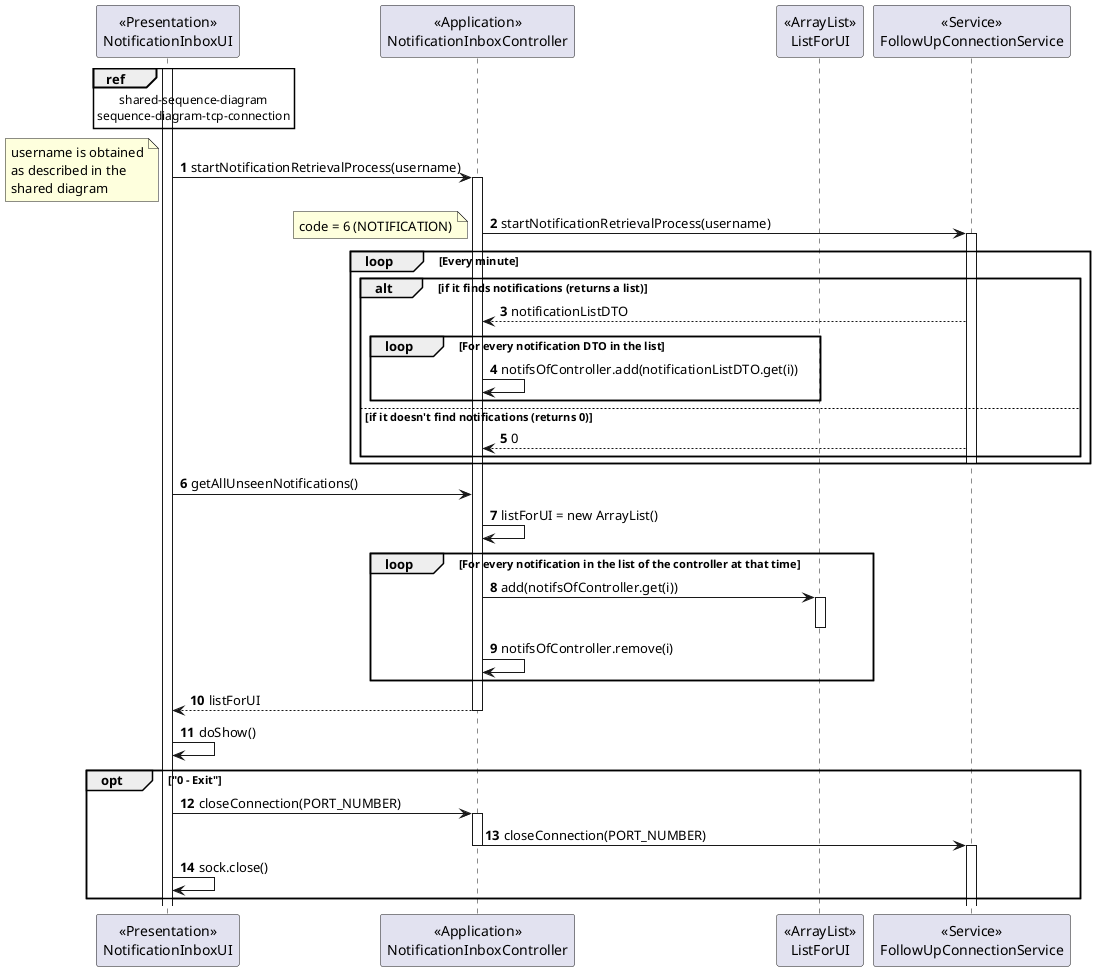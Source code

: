 @startuml
'https://plantuml.com/sequence-diagram

autonumber
participant "<<Presentation>>\nNotificationInboxUI" as UI
participant "<<Application>>\nNotificationInboxController" as CTRL
participant "<<ArrayList>>\nListForUI" as LIST
participant "<<Service>>\nFollowUpConnectionService" as SER

activate UI

    ref over UI
    shared-sequence-diagram
    sequence-diagram-tcp-connection
    end ref

    UI -> CTRL : startNotificationRetrievalProcess(username)

    note bottom
    username is obtained
    as described in the
    shared diagram
    end note

    activate CTRL

        CTRL -> SER : startNotificationRetrievalProcess(username)

        activate SER

            note left
            code = 6 (NOTIFICATION)
            end note

                loop Every minute

                    alt if it finds notifications (returns a list)

                        SER --> CTRL : notificationListDTO

                        loop For every notification DTO in the list

                            CTRL -> CTRL : notifsOfController.add(notificationListDTO.get(i))

                        end

                    else if it doesn't find notifications (returns 0)

                        SER --> CTRL : 0

                    end

        deactivate SER

        end

        UI -> CTRL : getAllUnseenNotifications()

        CTRL -> CTRL : listForUI = new ArrayList()

        loop For every notification in the list of the controller at that time

            CTRL -> LIST : add(notifsOfController.get(i))

            activate LIST

            deactivate LIST

            CTRL -> CTRL : notifsOfController.remove(i)

        end

        CTRL --> UI : listForUI

    deactivate CTRL

        UI -> UI : doShow()

    opt "0 - Exit"

    UI -> CTRL : closeConnection(PORT_NUMBER)
    activate CTRL

    CTRL -> SER : closeConnection(PORT_NUMBER)
    deactivate CTRL
    activate SER

    autonumber resume

    UI -> UI : sock.close()
    end opt


@enduml